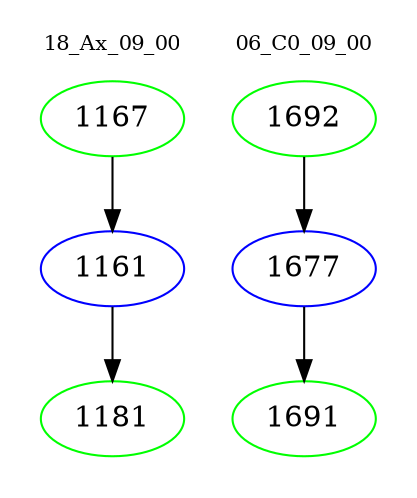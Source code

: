 digraph{
subgraph cluster_0 {
color = white
label = "18_Ax_09_00";
fontsize=10;
T0_1167 [label="1167", color="green"]
T0_1167 -> T0_1161 [color="black"]
T0_1161 [label="1161", color="blue"]
T0_1161 -> T0_1181 [color="black"]
T0_1181 [label="1181", color="green"]
}
subgraph cluster_1 {
color = white
label = "06_C0_09_00";
fontsize=10;
T1_1692 [label="1692", color="green"]
T1_1692 -> T1_1677 [color="black"]
T1_1677 [label="1677", color="blue"]
T1_1677 -> T1_1691 [color="black"]
T1_1691 [label="1691", color="green"]
}
}
